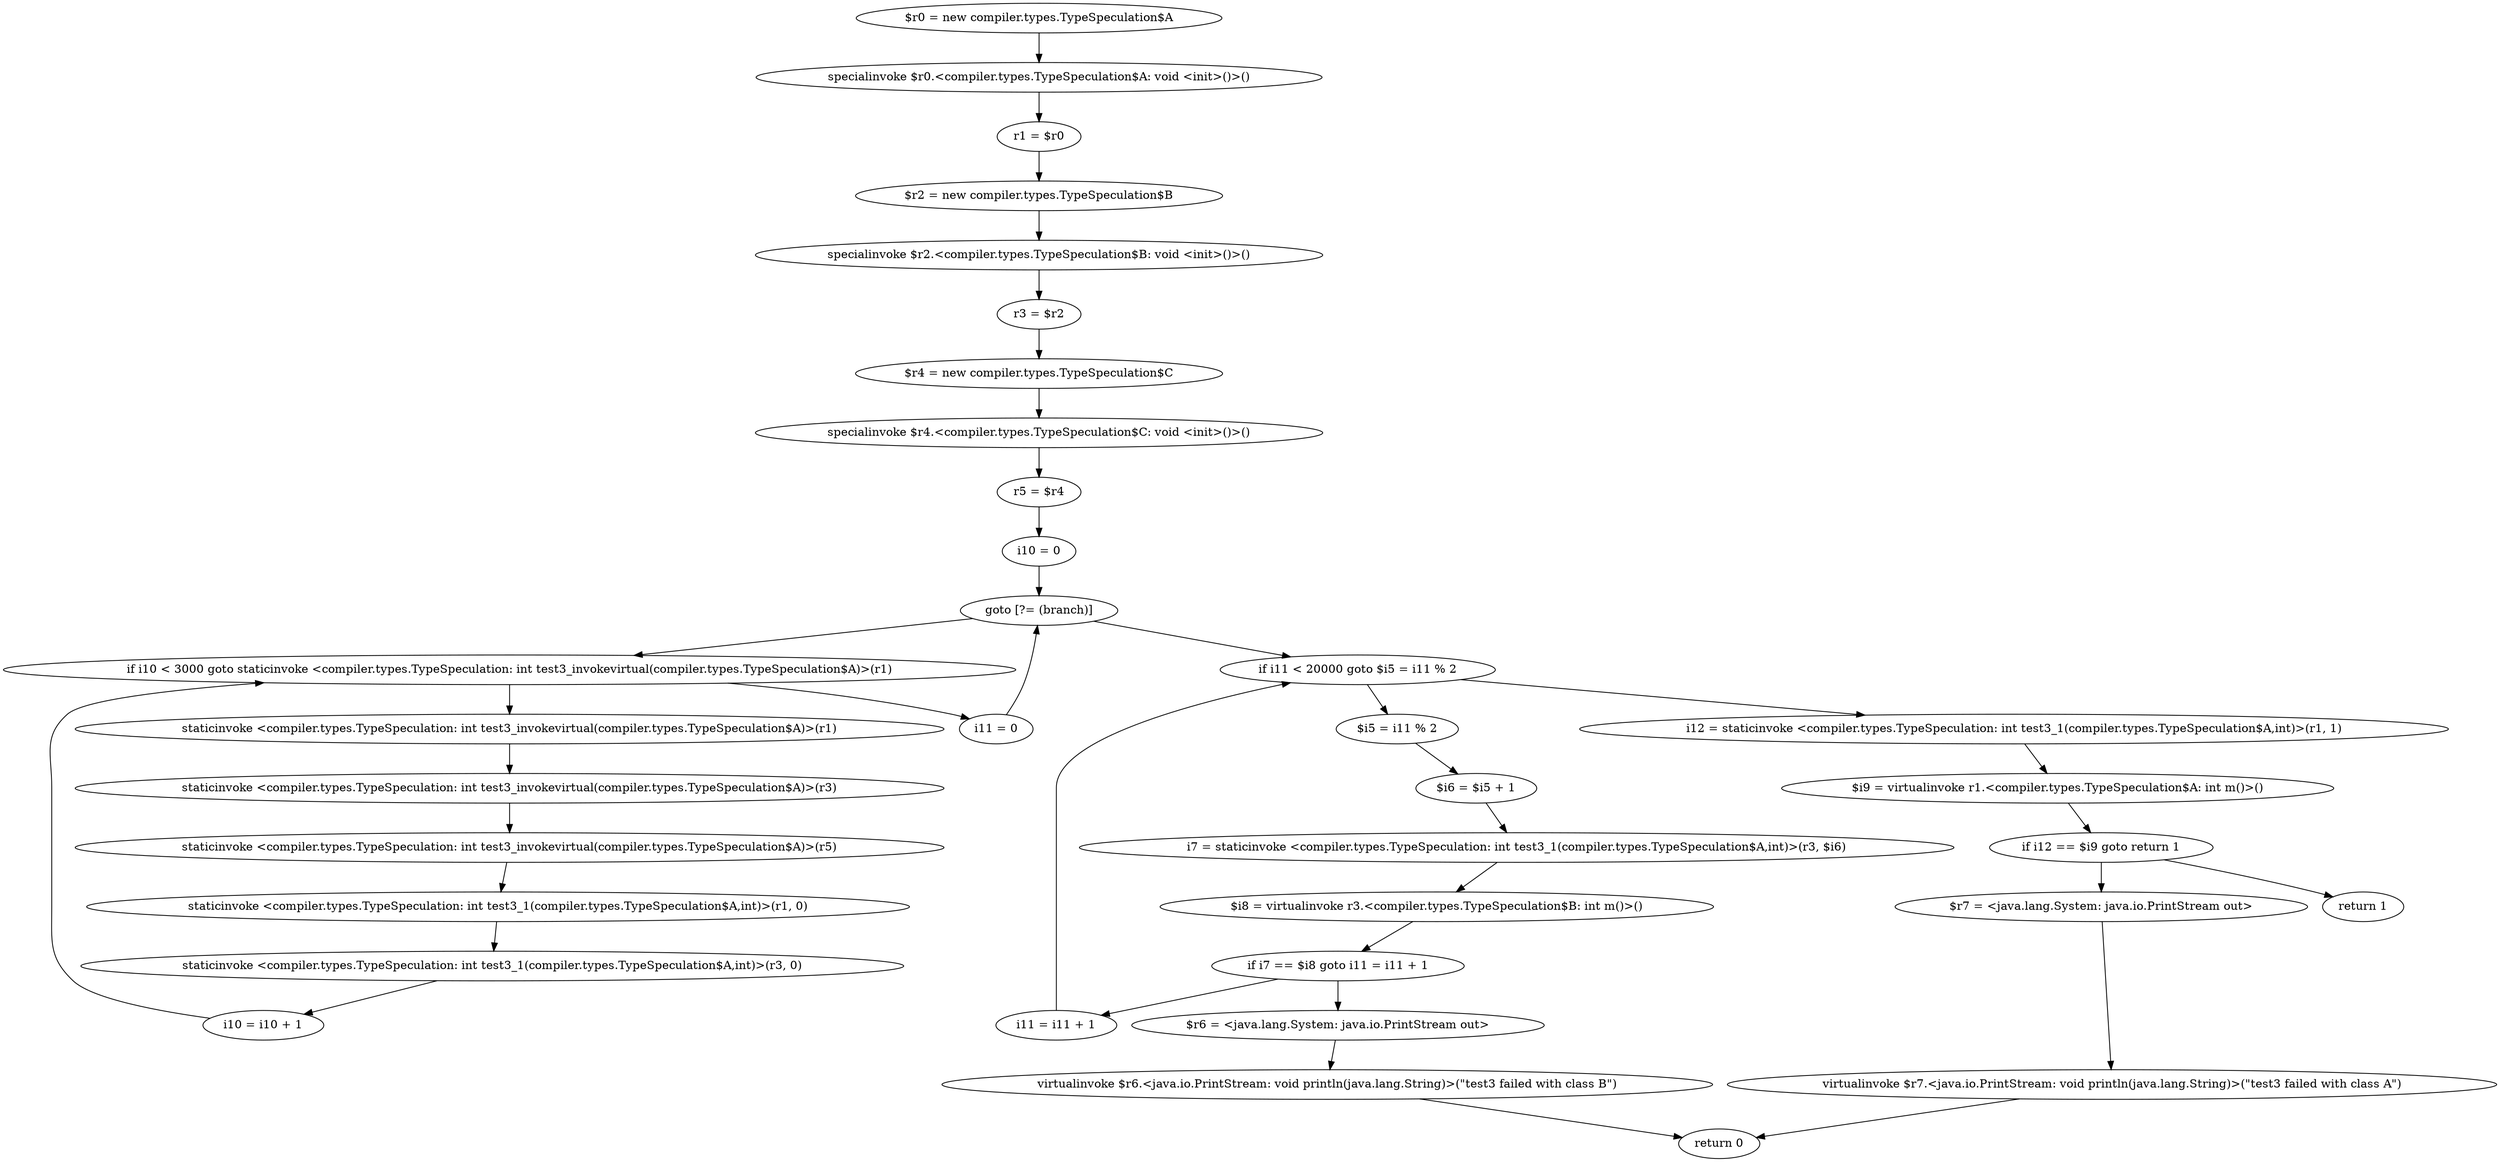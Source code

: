 digraph "unitGraph" {
    "$r0 = new compiler.types.TypeSpeculation$A"
    "specialinvoke $r0.<compiler.types.TypeSpeculation$A: void <init>()>()"
    "r1 = $r0"
    "$r2 = new compiler.types.TypeSpeculation$B"
    "specialinvoke $r2.<compiler.types.TypeSpeculation$B: void <init>()>()"
    "r3 = $r2"
    "$r4 = new compiler.types.TypeSpeculation$C"
    "specialinvoke $r4.<compiler.types.TypeSpeculation$C: void <init>()>()"
    "r5 = $r4"
    "i10 = 0"
    "goto [?= (branch)]"
    "staticinvoke <compiler.types.TypeSpeculation: int test3_invokevirtual(compiler.types.TypeSpeculation$A)>(r1)"
    "staticinvoke <compiler.types.TypeSpeculation: int test3_invokevirtual(compiler.types.TypeSpeculation$A)>(r3)"
    "staticinvoke <compiler.types.TypeSpeculation: int test3_invokevirtual(compiler.types.TypeSpeculation$A)>(r5)"
    "staticinvoke <compiler.types.TypeSpeculation: int test3_1(compiler.types.TypeSpeculation$A,int)>(r1, 0)"
    "staticinvoke <compiler.types.TypeSpeculation: int test3_1(compiler.types.TypeSpeculation$A,int)>(r3, 0)"
    "i10 = i10 + 1"
    "if i10 < 3000 goto staticinvoke <compiler.types.TypeSpeculation: int test3_invokevirtual(compiler.types.TypeSpeculation$A)>(r1)"
    "i11 = 0"
    "$i5 = i11 % 2"
    "$i6 = $i5 + 1"
    "i7 = staticinvoke <compiler.types.TypeSpeculation: int test3_1(compiler.types.TypeSpeculation$A,int)>(r3, $i6)"
    "$i8 = virtualinvoke r3.<compiler.types.TypeSpeculation$B: int m()>()"
    "if i7 == $i8 goto i11 = i11 + 1"
    "$r6 = <java.lang.System: java.io.PrintStream out>"
    "virtualinvoke $r6.<java.io.PrintStream: void println(java.lang.String)>(\"test3 failed with class B\")"
    "return 0"
    "i11 = i11 + 1"
    "if i11 < 20000 goto $i5 = i11 % 2"
    "i12 = staticinvoke <compiler.types.TypeSpeculation: int test3_1(compiler.types.TypeSpeculation$A,int)>(r1, 1)"
    "$i9 = virtualinvoke r1.<compiler.types.TypeSpeculation$A: int m()>()"
    "if i12 == $i9 goto return 1"
    "$r7 = <java.lang.System: java.io.PrintStream out>"
    "virtualinvoke $r7.<java.io.PrintStream: void println(java.lang.String)>(\"test3 failed with class A\")"
    "return 1"
    "$r0 = new compiler.types.TypeSpeculation$A"->"specialinvoke $r0.<compiler.types.TypeSpeculation$A: void <init>()>()";
    "specialinvoke $r0.<compiler.types.TypeSpeculation$A: void <init>()>()"->"r1 = $r0";
    "r1 = $r0"->"$r2 = new compiler.types.TypeSpeculation$B";
    "$r2 = new compiler.types.TypeSpeculation$B"->"specialinvoke $r2.<compiler.types.TypeSpeculation$B: void <init>()>()";
    "specialinvoke $r2.<compiler.types.TypeSpeculation$B: void <init>()>()"->"r3 = $r2";
    "r3 = $r2"->"$r4 = new compiler.types.TypeSpeculation$C";
    "$r4 = new compiler.types.TypeSpeculation$C"->"specialinvoke $r4.<compiler.types.TypeSpeculation$C: void <init>()>()";
    "specialinvoke $r4.<compiler.types.TypeSpeculation$C: void <init>()>()"->"r5 = $r4";
    "r5 = $r4"->"i10 = 0";
    "i10 = 0"->"goto [?= (branch)]";
    "goto [?= (branch)]"->"if i10 < 3000 goto staticinvoke <compiler.types.TypeSpeculation: int test3_invokevirtual(compiler.types.TypeSpeculation$A)>(r1)";
    "staticinvoke <compiler.types.TypeSpeculation: int test3_invokevirtual(compiler.types.TypeSpeculation$A)>(r1)"->"staticinvoke <compiler.types.TypeSpeculation: int test3_invokevirtual(compiler.types.TypeSpeculation$A)>(r3)";
    "staticinvoke <compiler.types.TypeSpeculation: int test3_invokevirtual(compiler.types.TypeSpeculation$A)>(r3)"->"staticinvoke <compiler.types.TypeSpeculation: int test3_invokevirtual(compiler.types.TypeSpeculation$A)>(r5)";
    "staticinvoke <compiler.types.TypeSpeculation: int test3_invokevirtual(compiler.types.TypeSpeculation$A)>(r5)"->"staticinvoke <compiler.types.TypeSpeculation: int test3_1(compiler.types.TypeSpeculation$A,int)>(r1, 0)";
    "staticinvoke <compiler.types.TypeSpeculation: int test3_1(compiler.types.TypeSpeculation$A,int)>(r1, 0)"->"staticinvoke <compiler.types.TypeSpeculation: int test3_1(compiler.types.TypeSpeculation$A,int)>(r3, 0)";
    "staticinvoke <compiler.types.TypeSpeculation: int test3_1(compiler.types.TypeSpeculation$A,int)>(r3, 0)"->"i10 = i10 + 1";
    "i10 = i10 + 1"->"if i10 < 3000 goto staticinvoke <compiler.types.TypeSpeculation: int test3_invokevirtual(compiler.types.TypeSpeculation$A)>(r1)";
    "if i10 < 3000 goto staticinvoke <compiler.types.TypeSpeculation: int test3_invokevirtual(compiler.types.TypeSpeculation$A)>(r1)"->"i11 = 0";
    "if i10 < 3000 goto staticinvoke <compiler.types.TypeSpeculation: int test3_invokevirtual(compiler.types.TypeSpeculation$A)>(r1)"->"staticinvoke <compiler.types.TypeSpeculation: int test3_invokevirtual(compiler.types.TypeSpeculation$A)>(r1)";
    "i11 = 0"->"goto [?= (branch)]";
    "goto [?= (branch)]"->"if i11 < 20000 goto $i5 = i11 % 2";
    "$i5 = i11 % 2"->"$i6 = $i5 + 1";
    "$i6 = $i5 + 1"->"i7 = staticinvoke <compiler.types.TypeSpeculation: int test3_1(compiler.types.TypeSpeculation$A,int)>(r3, $i6)";
    "i7 = staticinvoke <compiler.types.TypeSpeculation: int test3_1(compiler.types.TypeSpeculation$A,int)>(r3, $i6)"->"$i8 = virtualinvoke r3.<compiler.types.TypeSpeculation$B: int m()>()";
    "$i8 = virtualinvoke r3.<compiler.types.TypeSpeculation$B: int m()>()"->"if i7 == $i8 goto i11 = i11 + 1";
    "if i7 == $i8 goto i11 = i11 + 1"->"$r6 = <java.lang.System: java.io.PrintStream out>";
    "if i7 == $i8 goto i11 = i11 + 1"->"i11 = i11 + 1";
    "$r6 = <java.lang.System: java.io.PrintStream out>"->"virtualinvoke $r6.<java.io.PrintStream: void println(java.lang.String)>(\"test3 failed with class B\")";
    "virtualinvoke $r6.<java.io.PrintStream: void println(java.lang.String)>(\"test3 failed with class B\")"->"return 0";
    "i11 = i11 + 1"->"if i11 < 20000 goto $i5 = i11 % 2";
    "if i11 < 20000 goto $i5 = i11 % 2"->"i12 = staticinvoke <compiler.types.TypeSpeculation: int test3_1(compiler.types.TypeSpeculation$A,int)>(r1, 1)";
    "if i11 < 20000 goto $i5 = i11 % 2"->"$i5 = i11 % 2";
    "i12 = staticinvoke <compiler.types.TypeSpeculation: int test3_1(compiler.types.TypeSpeculation$A,int)>(r1, 1)"->"$i9 = virtualinvoke r1.<compiler.types.TypeSpeculation$A: int m()>()";
    "$i9 = virtualinvoke r1.<compiler.types.TypeSpeculation$A: int m()>()"->"if i12 == $i9 goto return 1";
    "if i12 == $i9 goto return 1"->"$r7 = <java.lang.System: java.io.PrintStream out>";
    "if i12 == $i9 goto return 1"->"return 1";
    "$r7 = <java.lang.System: java.io.PrintStream out>"->"virtualinvoke $r7.<java.io.PrintStream: void println(java.lang.String)>(\"test3 failed with class A\")";
    "virtualinvoke $r7.<java.io.PrintStream: void println(java.lang.String)>(\"test3 failed with class A\")"->"return 0";
}
